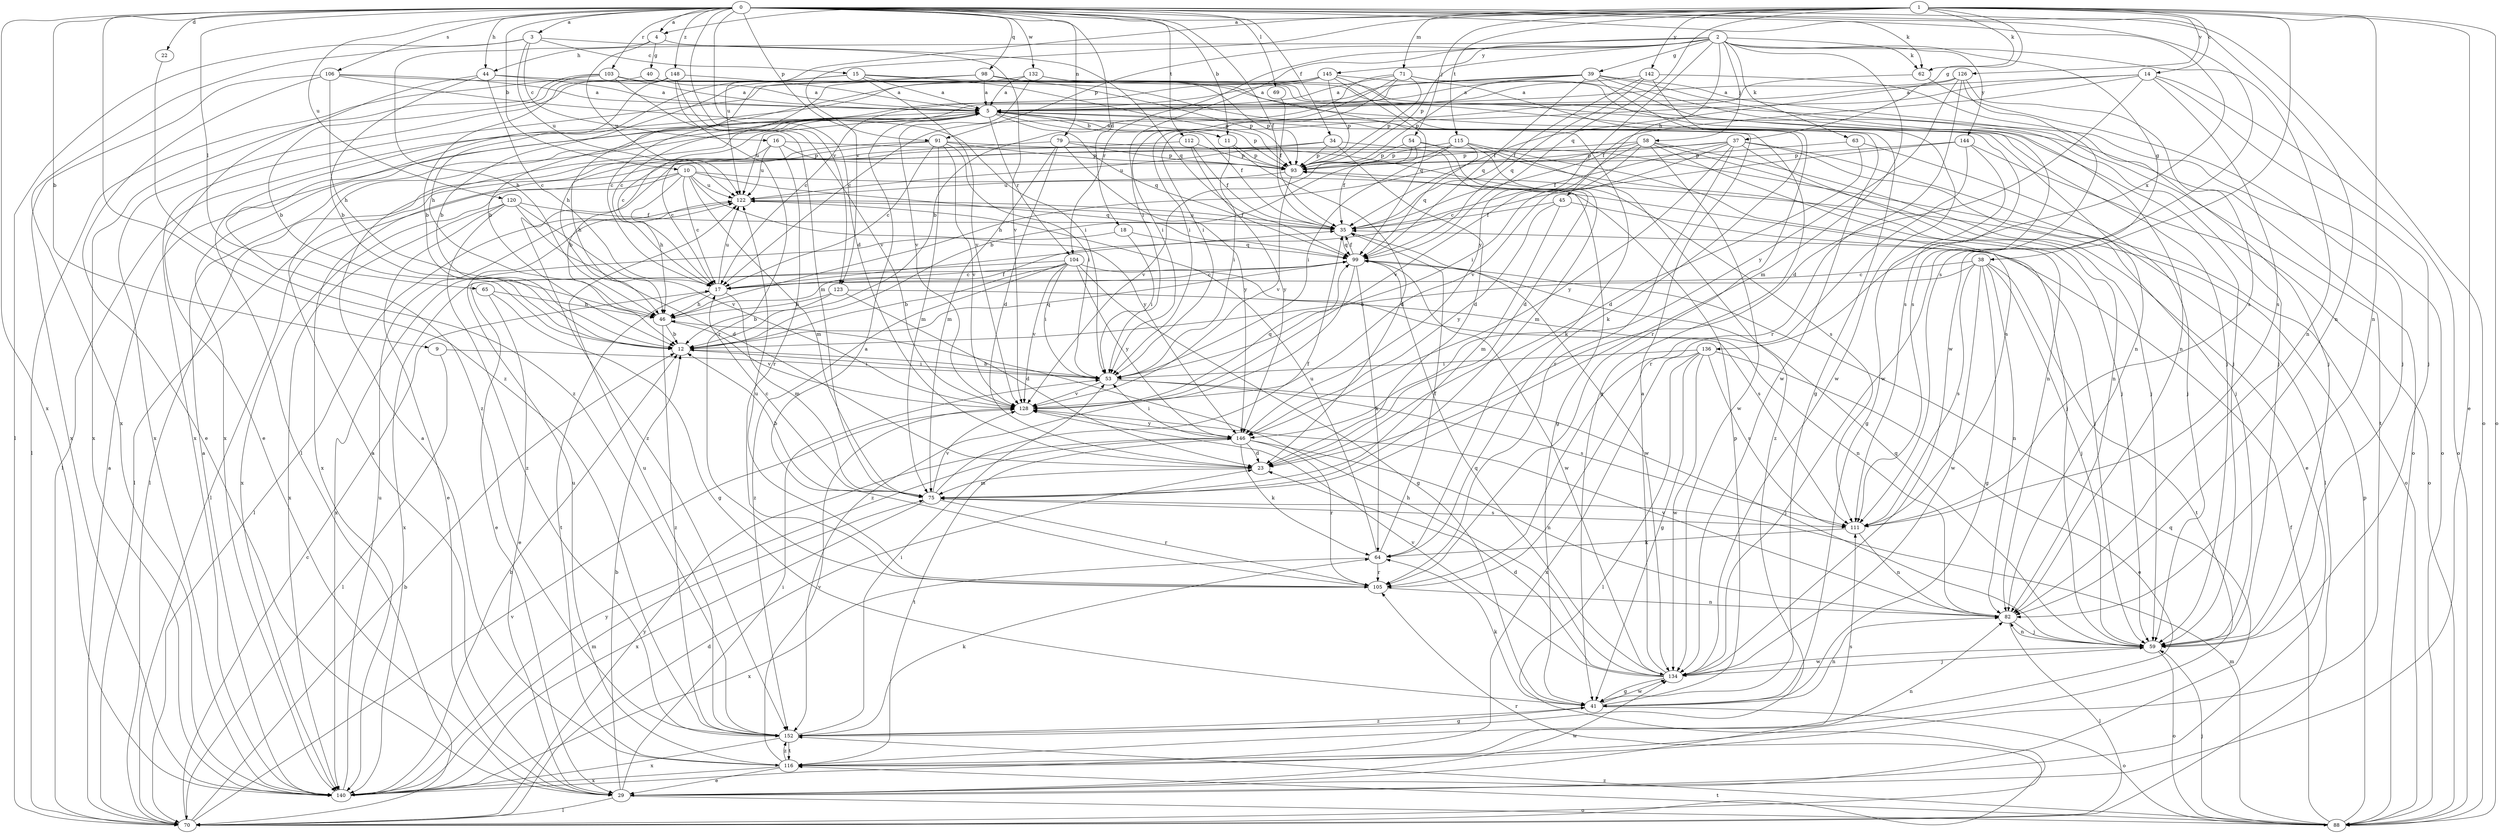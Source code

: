 strict digraph  {
0;
1;
2;
3;
4;
5;
9;
10;
11;
12;
14;
15;
16;
17;
18;
22;
23;
29;
34;
35;
37;
38;
39;
40;
41;
44;
45;
46;
53;
54;
58;
59;
62;
63;
64;
65;
69;
70;
71;
75;
79;
82;
88;
91;
93;
98;
99;
103;
104;
105;
106;
111;
112;
115;
116;
120;
122;
123;
126;
128;
132;
134;
136;
140;
142;
144;
145;
146;
148;
152;
0 -> 3  [label=a];
0 -> 4  [label=a];
0 -> 9  [label=b];
0 -> 10  [label=b];
0 -> 11  [label=b];
0 -> 18  [label=d];
0 -> 22  [label=d];
0 -> 23  [label=d];
0 -> 34  [label=f];
0 -> 35  [label=f];
0 -> 44  [label=h];
0 -> 62  [label=k];
0 -> 65  [label=l];
0 -> 69  [label=l];
0 -> 79  [label=n];
0 -> 82  [label=n];
0 -> 88  [label=o];
0 -> 91  [label=p];
0 -> 98  [label=q];
0 -> 103  [label=r];
0 -> 106  [label=s];
0 -> 111  [label=s];
0 -> 112  [label=t];
0 -> 120  [label=u];
0 -> 123  [label=v];
0 -> 132  [label=w];
0 -> 136  [label=x];
0 -> 140  [label=x];
0 -> 148  [label=z];
0 -> 152  [label=z];
1 -> 4  [label=a];
1 -> 14  [label=c];
1 -> 29  [label=e];
1 -> 37  [label=g];
1 -> 54  [label=j];
1 -> 62  [label=k];
1 -> 71  [label=m];
1 -> 82  [label=n];
1 -> 88  [label=o];
1 -> 99  [label=q];
1 -> 115  [label=t];
1 -> 122  [label=u];
1 -> 123  [label=v];
1 -> 126  [label=v];
1 -> 134  [label=w];
1 -> 142  [label=y];
2 -> 38  [label=g];
2 -> 39  [label=g];
2 -> 44  [label=h];
2 -> 45  [label=h];
2 -> 53  [label=i];
2 -> 58  [label=j];
2 -> 62  [label=k];
2 -> 63  [label=k];
2 -> 75  [label=m];
2 -> 82  [label=n];
2 -> 91  [label=p];
2 -> 93  [label=p];
2 -> 104  [label=r];
2 -> 144  [label=y];
2 -> 145  [label=y];
2 -> 146  [label=y];
3 -> 15  [label=c];
3 -> 16  [label=c];
3 -> 70  [label=l];
3 -> 99  [label=q];
3 -> 122  [label=u];
3 -> 140  [label=x];
4 -> 40  [label=g];
4 -> 46  [label=h];
4 -> 122  [label=u];
4 -> 128  [label=v];
5 -> 11  [label=b];
5 -> 17  [label=c];
5 -> 35  [label=f];
5 -> 64  [label=k];
5 -> 70  [label=l];
5 -> 93  [label=p];
5 -> 99  [label=q];
5 -> 104  [label=r];
5 -> 122  [label=u];
9 -> 53  [label=i];
9 -> 70  [label=l];
10 -> 17  [label=c];
10 -> 46  [label=h];
10 -> 59  [label=j];
10 -> 70  [label=l];
10 -> 75  [label=m];
10 -> 99  [label=q];
10 -> 122  [label=u];
10 -> 140  [label=x];
10 -> 146  [label=y];
11 -> 5  [label=a];
11 -> 23  [label=d];
11 -> 53  [label=i];
11 -> 93  [label=p];
12 -> 53  [label=i];
12 -> 99  [label=q];
14 -> 5  [label=a];
14 -> 23  [label=d];
14 -> 35  [label=f];
14 -> 53  [label=i];
14 -> 59  [label=j];
14 -> 88  [label=o];
14 -> 111  [label=s];
15 -> 5  [label=a];
15 -> 12  [label=b];
15 -> 59  [label=j];
15 -> 93  [label=p];
15 -> 128  [label=v];
15 -> 152  [label=z];
16 -> 17  [label=c];
16 -> 59  [label=j];
16 -> 93  [label=p];
16 -> 105  [label=r];
16 -> 122  [label=u];
17 -> 46  [label=h];
17 -> 75  [label=m];
17 -> 116  [label=t];
17 -> 122  [label=u];
18 -> 53  [label=i];
18 -> 99  [label=q];
18 -> 140  [label=x];
22 -> 152  [label=z];
23 -> 75  [label=m];
29 -> 5  [label=a];
29 -> 12  [label=b];
29 -> 53  [label=i];
29 -> 70  [label=l];
29 -> 88  [label=o];
29 -> 99  [label=q];
29 -> 134  [label=w];
34 -> 23  [label=d];
34 -> 41  [label=g];
34 -> 93  [label=p];
34 -> 122  [label=u];
34 -> 152  [label=z];
35 -> 99  [label=q];
35 -> 122  [label=u];
35 -> 134  [label=w];
37 -> 35  [label=f];
37 -> 59  [label=j];
37 -> 70  [label=l];
37 -> 82  [label=n];
37 -> 93  [label=p];
37 -> 105  [label=r];
37 -> 128  [label=v];
37 -> 140  [label=x];
37 -> 146  [label=y];
38 -> 12  [label=b];
38 -> 17  [label=c];
38 -> 41  [label=g];
38 -> 59  [label=j];
38 -> 82  [label=n];
38 -> 111  [label=s];
38 -> 116  [label=t];
38 -> 134  [label=w];
39 -> 5  [label=a];
39 -> 12  [label=b];
39 -> 59  [label=j];
39 -> 64  [label=k];
39 -> 82  [label=n];
39 -> 93  [label=p];
39 -> 99  [label=q];
39 -> 116  [label=t];
39 -> 140  [label=x];
40 -> 5  [label=a];
40 -> 12  [label=b];
41 -> 64  [label=k];
41 -> 82  [label=n];
41 -> 88  [label=o];
41 -> 93  [label=p];
41 -> 134  [label=w];
41 -> 152  [label=z];
44 -> 5  [label=a];
44 -> 12  [label=b];
44 -> 17  [label=c];
44 -> 29  [label=e];
44 -> 82  [label=n];
45 -> 35  [label=f];
45 -> 59  [label=j];
45 -> 75  [label=m];
45 -> 146  [label=y];
46 -> 12  [label=b];
46 -> 35  [label=f];
46 -> 128  [label=v];
46 -> 152  [label=z];
53 -> 12  [label=b];
53 -> 59  [label=j];
53 -> 111  [label=s];
53 -> 128  [label=v];
54 -> 23  [label=d];
54 -> 35  [label=f];
54 -> 75  [label=m];
54 -> 93  [label=p];
54 -> 128  [label=v];
58 -> 29  [label=e];
58 -> 46  [label=h];
58 -> 53  [label=i];
58 -> 59  [label=j];
58 -> 82  [label=n];
58 -> 93  [label=p];
58 -> 128  [label=v];
58 -> 134  [label=w];
59 -> 82  [label=n];
59 -> 88  [label=o];
59 -> 99  [label=q];
59 -> 134  [label=w];
62 -> 53  [label=i];
62 -> 59  [label=j];
63 -> 23  [label=d];
63 -> 59  [label=j];
63 -> 93  [label=p];
64 -> 35  [label=f];
64 -> 105  [label=r];
64 -> 122  [label=u];
64 -> 140  [label=x];
65 -> 29  [label=e];
65 -> 41  [label=g];
65 -> 46  [label=h];
69 -> 35  [label=f];
70 -> 5  [label=a];
70 -> 12  [label=b];
70 -> 17  [label=c];
70 -> 23  [label=d];
70 -> 105  [label=r];
70 -> 128  [label=v];
70 -> 146  [label=y];
71 -> 5  [label=a];
71 -> 12  [label=b];
71 -> 17  [label=c];
71 -> 53  [label=i];
71 -> 93  [label=p];
71 -> 111  [label=s];
71 -> 134  [label=w];
75 -> 12  [label=b];
75 -> 17  [label=c];
75 -> 35  [label=f];
75 -> 105  [label=r];
75 -> 111  [label=s];
75 -> 128  [label=v];
75 -> 140  [label=x];
79 -> 12  [label=b];
79 -> 23  [label=d];
79 -> 75  [label=m];
79 -> 93  [label=p];
79 -> 111  [label=s];
79 -> 146  [label=y];
82 -> 59  [label=j];
82 -> 70  [label=l];
82 -> 128  [label=v];
88 -> 35  [label=f];
88 -> 59  [label=j];
88 -> 75  [label=m];
88 -> 93  [label=p];
88 -> 116  [label=t];
88 -> 152  [label=z];
91 -> 17  [label=c];
91 -> 46  [label=h];
91 -> 53  [label=i];
91 -> 70  [label=l];
91 -> 75  [label=m];
91 -> 88  [label=o];
91 -> 93  [label=p];
91 -> 128  [label=v];
93 -> 122  [label=u];
93 -> 128  [label=v];
98 -> 5  [label=a];
98 -> 17  [label=c];
98 -> 46  [label=h];
98 -> 88  [label=o];
98 -> 93  [label=p];
99 -> 17  [label=c];
99 -> 35  [label=f];
99 -> 64  [label=k];
99 -> 134  [label=w];
99 -> 140  [label=x];
99 -> 152  [label=z];
103 -> 5  [label=a];
103 -> 12  [label=b];
103 -> 59  [label=j];
103 -> 70  [label=l];
103 -> 75  [label=m];
103 -> 88  [label=o];
103 -> 140  [label=x];
104 -> 12  [label=b];
104 -> 17  [label=c];
104 -> 29  [label=e];
104 -> 41  [label=g];
104 -> 53  [label=i];
104 -> 111  [label=s];
104 -> 128  [label=v];
104 -> 146  [label=y];
104 -> 152  [label=z];
105 -> 5  [label=a];
105 -> 82  [label=n];
105 -> 122  [label=u];
106 -> 5  [label=a];
106 -> 29  [label=e];
106 -> 46  [label=h];
106 -> 53  [label=i];
106 -> 111  [label=s];
106 -> 140  [label=x];
111 -> 64  [label=k];
111 -> 82  [label=n];
112 -> 35  [label=f];
112 -> 70  [label=l];
112 -> 93  [label=p];
112 -> 146  [label=y];
115 -> 12  [label=b];
115 -> 53  [label=i];
115 -> 93  [label=p];
115 -> 99  [label=q];
115 -> 111  [label=s];
115 -> 152  [label=z];
116 -> 5  [label=a];
116 -> 29  [label=e];
116 -> 82  [label=n];
116 -> 111  [label=s];
116 -> 122  [label=u];
116 -> 128  [label=v];
116 -> 140  [label=x];
116 -> 152  [label=z];
120 -> 23  [label=d];
120 -> 29  [label=e];
120 -> 35  [label=f];
120 -> 128  [label=v];
120 -> 140  [label=x];
120 -> 152  [label=z];
122 -> 35  [label=f];
122 -> 70  [label=l];
123 -> 12  [label=b];
123 -> 23  [label=d];
123 -> 46  [label=h];
123 -> 82  [label=n];
126 -> 5  [label=a];
126 -> 35  [label=f];
126 -> 105  [label=r];
126 -> 111  [label=s];
126 -> 134  [label=w];
126 -> 146  [label=y];
128 -> 99  [label=q];
128 -> 146  [label=y];
132 -> 5  [label=a];
132 -> 17  [label=c];
132 -> 41  [label=g];
132 -> 93  [label=p];
132 -> 128  [label=v];
134 -> 5  [label=a];
134 -> 23  [label=d];
134 -> 41  [label=g];
134 -> 46  [label=h];
134 -> 59  [label=j];
134 -> 99  [label=q];
134 -> 128  [label=v];
136 -> 29  [label=e];
136 -> 41  [label=g];
136 -> 53  [label=i];
136 -> 70  [label=l];
136 -> 111  [label=s];
136 -> 134  [label=w];
136 -> 140  [label=x];
140 -> 5  [label=a];
140 -> 12  [label=b];
140 -> 75  [label=m];
140 -> 122  [label=u];
140 -> 146  [label=y];
142 -> 5  [label=a];
142 -> 35  [label=f];
142 -> 59  [label=j];
142 -> 99  [label=q];
142 -> 105  [label=r];
144 -> 17  [label=c];
144 -> 41  [label=g];
144 -> 88  [label=o];
144 -> 93  [label=p];
144 -> 105  [label=r];
145 -> 5  [label=a];
145 -> 17  [label=c];
145 -> 41  [label=g];
145 -> 70  [label=l];
145 -> 93  [label=p];
145 -> 99  [label=q];
145 -> 134  [label=w];
145 -> 140  [label=x];
146 -> 23  [label=d];
146 -> 53  [label=i];
146 -> 64  [label=k];
146 -> 82  [label=n];
146 -> 105  [label=r];
146 -> 116  [label=t];
148 -> 5  [label=a];
148 -> 46  [label=h];
148 -> 105  [label=r];
148 -> 128  [label=v];
148 -> 140  [label=x];
152 -> 41  [label=g];
152 -> 53  [label=i];
152 -> 64  [label=k];
152 -> 116  [label=t];
152 -> 122  [label=u];
152 -> 140  [label=x];
}
